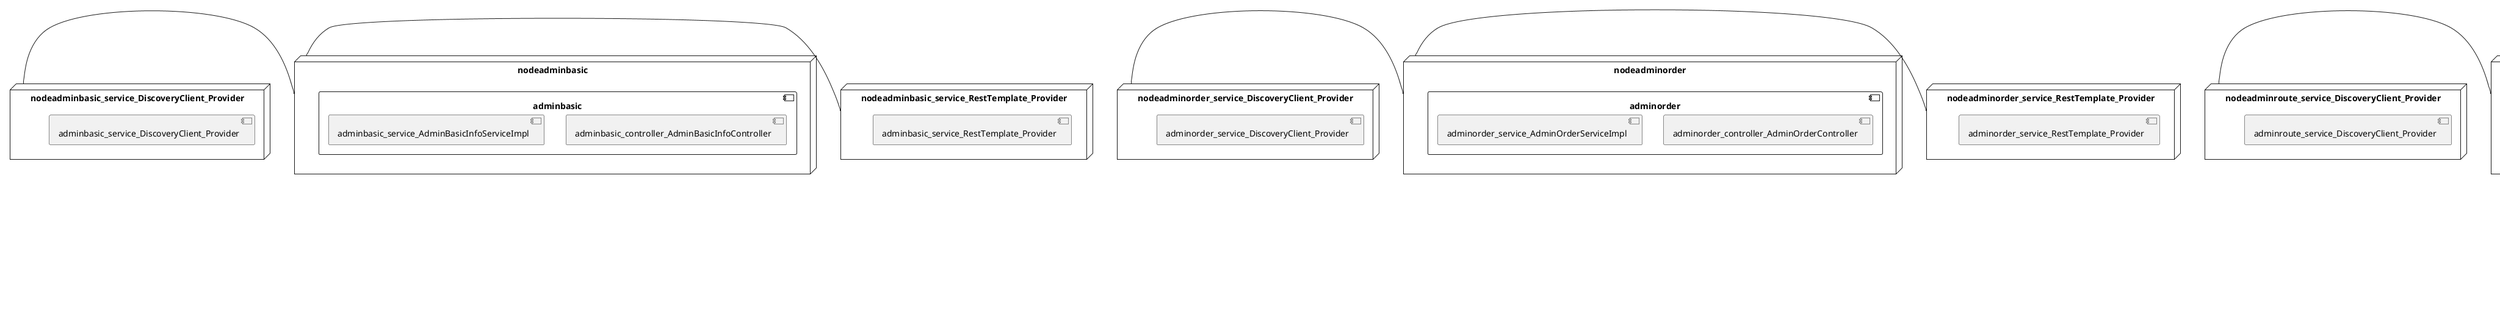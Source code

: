 @startuml
skinparam fixCircleLabelOverlapping true
skinparam componentStyle uml2
node nodeadminbasic {
component adminbasic {
[adminbasic_controller_AdminBasicInfoController] [[fudanselab-train-ticket.system#_6soNoFa-Ee-XDMjqeaR_3g]]
[adminbasic_service_AdminBasicInfoServiceImpl] [[fudanselab-train-ticket.system#_6soNoFa-Ee-XDMjqeaR_3g]]
}
}
node nodeadminorder {
component adminorder {
[adminorder_controller_AdminOrderController] [[fudanselab-train-ticket.system#_6soNoFa-Ee-XDMjqeaR_3g]]
[adminorder_service_AdminOrderServiceImpl] [[fudanselab-train-ticket.system#_6soNoFa-Ee-XDMjqeaR_3g]]
}
}
node nodeadminroute {
component adminroute {
[adminroute_controller_AdminRouteController] [[fudanselab-train-ticket.system#_6soNoFa-Ee-XDMjqeaR_3g]]
[adminroute_service_AdminRouteServiceImpl] [[fudanselab-train-ticket.system#_6soNoFa-Ee-XDMjqeaR_3g]]
}
}
node nodeadmintravel {
component admintravel {
[admintravel_controller_AdminTravelController] [[fudanselab-train-ticket.system#_6soNoFa-Ee-XDMjqeaR_3g]]
[admintravel_service_AdminTravelServiceImpl] [[fudanselab-train-ticket.system#_6soNoFa-Ee-XDMjqeaR_3g]]
}
}
node nodeadminuser {
component adminuser {
[adminuser_controller_AdminUserController] [[fudanselab-train-ticket.system#_6soNoFa-Ee-XDMjqeaR_3g]]
[adminuser_service_AdminUserServiceImpl] [[fudanselab-train-ticket.system#_6soNoFa-Ee-XDMjqeaR_3g]]
}
}
node nodeassurance {
component assurance {
[assurance_controller_AssuranceController] [[fudanselab-train-ticket.system#_6soNoFa-Ee-XDMjqeaR_3g]]
[assurance_repository_AssuranceRepository] [[fudanselab-train-ticket.system#_6soNoFa-Ee-XDMjqeaR_3g]]
[assurance_service_AssuranceServiceImpl] [[fudanselab-train-ticket.system#_6soNoFa-Ee-XDMjqeaR_3g]]
}
}
node nodeauth {
component auth {
[auth_controller_AuthController] [[fudanselab-train-ticket.system#_6soNoFa-Ee-XDMjqeaR_3g]]
[auth_controller_UserController] [[fudanselab-train-ticket.system#_6soNoFa-Ee-XDMjqeaR_3g]]
[auth_repository_UserRepository] [[fudanselab-train-ticket.system#_6soNoFa-Ee-XDMjqeaR_3g]]
[auth_security_jwt_JWTProvider] [[fudanselab-train-ticket.system#_6soNoFa-Ee-XDMjqeaR_3g]]
[auth_service_impl_TokenServiceImpl] [[fudanselab-train-ticket.system#_6soNoFa-Ee-XDMjqeaR_3g]]
[auth_service_impl_UserServiceImpl] [[fudanselab-train-ticket.system#_6soNoFa-Ee-XDMjqeaR_3g]]
[user_controller_UserController] [[fudanselab-train-ticket.system#_6soNoFa-Ee-XDMjqeaR_3g]]
[user_repository_UserRepository] [[fudanselab-train-ticket.system#_6soNoFa-Ee-XDMjqeaR_3g]]
[user_service_impl_UserServiceImpl] [[fudanselab-train-ticket.system#_6soNoFa-Ee-XDMjqeaR_3g]]
}
}
node nodecancel {
component cancel {
[cancel_controller_CancelController] [[fudanselab-train-ticket.system#_6soNoFa-Ee-XDMjqeaR_3g]]
[cancel_service_CancelServiceImpl] [[fudanselab-train-ticket.system#_6soNoFa-Ee-XDMjqeaR_3g]]
}
}
node nodecom_trainticket {
component com_trainticket {
[com_trainticket_controller_PaymentController] [[fudanselab-train-ticket.system#_6soNoFa-Ee-XDMjqeaR_3g]]
[com_trainticket_repository_AddMoneyRepository] [[fudanselab-train-ticket.system#_6soNoFa-Ee-XDMjqeaR_3g]]
[com_trainticket_repository_PaymentRepository] [[fudanselab-train-ticket.system#_6soNoFa-Ee-XDMjqeaR_3g]]
[com_trainticket_service_PaymentServiceImpl] [[fudanselab-train-ticket.system#_6soNoFa-Ee-XDMjqeaR_3g]]
}
}
node nodeconfig {
component config {
[config_controller_ConfigController] [[fudanselab-train-ticket.system#_6soNoFa-Ee-XDMjqeaR_3g]]
[config_repository_ConfigRepository] [[fudanselab-train-ticket.system#_6soNoFa-Ee-XDMjqeaR_3g]]
[config_service_ConfigServiceImpl] [[fudanselab-train-ticket.system#_6soNoFa-Ee-XDMjqeaR_3g]]
}
}
node nodeconsign {
component consign {
[consign_controller_ConsignController] [[fudanselab-train-ticket.system#_6soNoFa-Ee-XDMjqeaR_3g]]
[consign_repository_ConsignRepository] [[fudanselab-train-ticket.system#_6soNoFa-Ee-XDMjqeaR_3g]]
[consign_service_ConsignServiceImpl] [[fudanselab-train-ticket.system#_6soNoFa-Ee-XDMjqeaR_3g]]
}
}
node nodeconsignprice {
component consignprice {
[consignprice_controller_ConsignPriceController] [[fudanselab-train-ticket.system#_6soNoFa-Ee-XDMjqeaR_3g]]
[consignprice_repository_ConsignPriceConfigRepository] [[fudanselab-train-ticket.system#_6soNoFa-Ee-XDMjqeaR_3g]]
[consignprice_service_ConsignPriceServiceImpl] [[fudanselab-train-ticket.system#_6soNoFa-Ee-XDMjqeaR_3g]]
}
}
node nodecontacts {
component contacts {
[contacts_controller_ContactsController] [[fudanselab-train-ticket.system#_6soNoFa-Ee-XDMjqeaR_3g]]
[contacts_repository_ContactsRepository] [[fudanselab-train-ticket.system#_6soNoFa-Ee-XDMjqeaR_3g]]
[contacts_service_ContactsServiceImpl] [[fudanselab-train-ticket.system#_6soNoFa-Ee-XDMjqeaR_3g]]
}
}
node nodeexecute {
component execute {
[execute_controller_ExecuteControlller] [[fudanselab-train-ticket.system#_6soNoFa-Ee-XDMjqeaR_3g]]
[execute_serivce_ExecuteServiceImpl] [[fudanselab-train-ticket.system#_6soNoFa-Ee-XDMjqeaR_3g]]
}
}
node nodefdse_microservice {
component fdse_microservice {
[fdse_microservice_controller_StationController] [[fudanselab-train-ticket.system#_6soNoFa-Ee-XDMjqeaR_3g]]
[fdse_microservice_repository_StationRepository] [[fudanselab-train-ticket.system#_6soNoFa-Ee-XDMjqeaR_3g]]
[fdse_microservice_service_StationServiceImpl] [[fudanselab-train-ticket.system#_6soNoFa-Ee-XDMjqeaR_3g]]
}
}
node nodefdse_microservice_2 {
component fdse_microservice_2 {
[fdse_microservice_controller_BasicController] [[fudanselab-train-ticket.system#_6soNoFa-Ee-XDMjqeaR_3g]]
[fdse_microservice_service_BasicServiceImpl] [[fudanselab-train-ticket.system#_6soNoFa-Ee-XDMjqeaR_3g]]
}
}
node nodefood {
component food {
[food_controller_StationFoodController] [[fudanselab-train-ticket.system#_6soNoFa-Ee-XDMjqeaR_3g]]
[food_repository_StationFoodRepository] [[fudanselab-train-ticket.system#_6soNoFa-Ee-XDMjqeaR_3g]]
[food_service_StationFoodServiceImpl] [[fudanselab-train-ticket.system#_6soNoFa-Ee-XDMjqeaR_3g]]
}
}
node nodefood_delivery {
component food_delivery {
[food_delivery_controller_FoodDeliveryController] [[fudanselab-train-ticket.system#_6soNoFa-Ee-XDMjqeaR_3g]]
[food_delivery_repository_FoodDeliveryOrderRepository] [[fudanselab-train-ticket.system#_6soNoFa-Ee-XDMjqeaR_3g]]
[food_delivery_service_FoodDeliveryServiceImpl] [[fudanselab-train-ticket.system#_6soNoFa-Ee-XDMjqeaR_3g]]
}
}
node nodefoodsearch {
component foodsearch {
[foodsearch_controller_FoodController] [[fudanselab-train-ticket.system#_6soNoFa-Ee-XDMjqeaR_3g]]
[foodsearch_mq_RabbitSend] [[fudanselab-train-ticket.system#_6soNoFa-Ee-XDMjqeaR_3g]]
[foodsearch_repository_FoodOrderRepository] [[fudanselab-train-ticket.system#_6soNoFa-Ee-XDMjqeaR_3g]]
[foodsearch_service_FoodServiceImpl] [[fudanselab-train-ticket.system#_6soNoFa-Ee-XDMjqeaR_3g]]
}
}
node nodeinside_payment {
component inside_payment {
[inside_payment_controller_InsidePaymentController] [[fudanselab-train-ticket.system#_6soNoFa-Ee-XDMjqeaR_3g]]
[inside_payment_repository_AddMoneyRepository] [[fudanselab-train-ticket.system#_6soNoFa-Ee-XDMjqeaR_3g]]
[inside_payment_repository_PaymentRepository] [[fudanselab-train-ticket.system#_6soNoFa-Ee-XDMjqeaR_3g]]
[inside_payment_service_InsidePaymentServiceImpl] [[fudanselab-train-ticket.system#_6soNoFa-Ee-XDMjqeaR_3g]]
}
}
node nodenotification {
component notification {
[notification_controller_NotificationController] [[fudanselab-train-ticket.system#_6soNoFa-Ee-XDMjqeaR_3g]]
[notification_mq_RabbitSend] [[fudanselab-train-ticket.system#_6soNoFa-Ee-XDMjqeaR_3g]]
[notification_service_MailService] [[fudanselab-train-ticket.system#_6soNoFa-Ee-XDMjqeaR_3g]]
[notification_service_NotificationServiceImpl] [[fudanselab-train-ticket.system#_6soNoFa-Ee-XDMjqeaR_3g]]
}
}
node nodeorder {
component order {
[order_controller_OrderController] [[fudanselab-train-ticket.system#_6soNoFa-Ee-XDMjqeaR_3g]]
[order_repository_OrderRepository] [[fudanselab-train-ticket.system#_6soNoFa-Ee-XDMjqeaR_3g]]
[order_service_OrderServiceImpl] [[fudanselab-train-ticket.system#_6soNoFa-Ee-XDMjqeaR_3g]]
}
}
node nodeother {
component other {
[other_controller_OrderOtherController] [[fudanselab-train-ticket.system#_6soNoFa-Ee-XDMjqeaR_3g]]
[other_repository_OrderOtherRepository] [[fudanselab-train-ticket.system#_6soNoFa-Ee-XDMjqeaR_3g]]
[other_service_OrderOtherServiceImpl] [[fudanselab-train-ticket.system#_6soNoFa-Ee-XDMjqeaR_3g]]
}
}
node nodeplan {
component plan {
[plan_controller_RoutePlanController] [[fudanselab-train-ticket.system#_6soNoFa-Ee-XDMjqeaR_3g]]
[plan_service_RoutePlanServiceImpl] [[fudanselab-train-ticket.system#_6soNoFa-Ee-XDMjqeaR_3g]]
}
}
node nodepreserve {
component preserve {
[preserve_controller_PreserveController] [[fudanselab-train-ticket.system#_6soNoFa-Ee-XDMjqeaR_3g]]
[preserve_mq_RabbitSend] [[fudanselab-train-ticket.system#_6soNoFa-Ee-XDMjqeaR_3g]]
[preserve_service_PreserveServiceImpl] [[fudanselab-train-ticket.system#_6soNoFa-Ee-XDMjqeaR_3g]]
}
}
node nodepreserveOther {
component preserveOther {
[preserveOther_controller_PreserveOtherController] [[fudanselab-train-ticket.system#_6soNoFa-Ee-XDMjqeaR_3g]]
[preserveOther_mq_RabbitSend] [[fudanselab-train-ticket.system#_6soNoFa-Ee-XDMjqeaR_3g]]
[preserveOther_service_PreserveOtherServiceImpl] [[fudanselab-train-ticket.system#_6soNoFa-Ee-XDMjqeaR_3g]]
}
}
node nodeprice {
component price {
[price_controller_PriceController] [[fudanselab-train-ticket.system#_6soNoFa-Ee-XDMjqeaR_3g]]
[price_repository_PriceConfigRepository] [[fudanselab-train-ticket.system#_6soNoFa-Ee-XDMjqeaR_3g]]
[price_service_PriceServiceImpl] [[fudanselab-train-ticket.system#_6soNoFa-Ee-XDMjqeaR_3g]]
}
}
node noderebook {
component rebook {
[rebook_controller_RebookController] [[fudanselab-train-ticket.system#_6soNoFa-Ee-XDMjqeaR_3g]]
[rebook_service_RebookServiceImpl] [[fudanselab-train-ticket.system#_6soNoFa-Ee-XDMjqeaR_3g]]
}
}
node noderoute {
component route {
[route_controller_RouteController] [[fudanselab-train-ticket.system#_6soNoFa-Ee-XDMjqeaR_3g]]
[route_repository_RouteRepository] [[fudanselab-train-ticket.system#_6soNoFa-Ee-XDMjqeaR_3g]]
[route_service_RouteServiceImpl] [[fudanselab-train-ticket.system#_6soNoFa-Ee-XDMjqeaR_3g]]
}
}
node nodeseat {
component seat {
[seat_controller_SeatController] [[fudanselab-train-ticket.system#_6soNoFa-Ee-XDMjqeaR_3g]]
[seat_service_SeatServiceImpl] [[fudanselab-train-ticket.system#_6soNoFa-Ee-XDMjqeaR_3g]]
}
}
node nodesecurity {
component security {
[security_controller_SecurityController] [[fudanselab-train-ticket.system#_6soNoFa-Ee-XDMjqeaR_3g]]
[security_repository_SecurityRepository] [[fudanselab-train-ticket.system#_6soNoFa-Ee-XDMjqeaR_3g]]
[security_service_SecurityServiceImpl] [[fudanselab-train-ticket.system#_6soNoFa-Ee-XDMjqeaR_3g]]
}
}
node nodetrain {
component train {
[train_controller_TrainController] [[fudanselab-train-ticket.system#_6soNoFa-Ee-XDMjqeaR_3g]]
[train_repository_TrainTypeRepository] [[fudanselab-train-ticket.system#_6soNoFa-Ee-XDMjqeaR_3g]]
[train_service_TrainServiceImpl] [[fudanselab-train-ticket.system#_6soNoFa-Ee-XDMjqeaR_3g]]
}
}
node nodetrainFood {
component trainFood {
[trainFood_controller_TrainFoodController] [[fudanselab-train-ticket.system#_6soNoFa-Ee-XDMjqeaR_3g]]
[trainFood_repository_TrainFoodRepository] [[fudanselab-train-ticket.system#_6soNoFa-Ee-XDMjqeaR_3g]]
[trainFood_service_TrainFoodServiceImpl] [[fudanselab-train-ticket.system#_6soNoFa-Ee-XDMjqeaR_3g]]
}
}
node nodetravel2 {
component travel2 {
[travel2_controller_Travel2Controller] [[fudanselab-train-ticket.system#_6soNoFa-Ee-XDMjqeaR_3g]]
[travel2_repository_TripRepository] [[fudanselab-train-ticket.system#_6soNoFa-Ee-XDMjqeaR_3g]]
[travel2_service_TravelServiceImpl] [[fudanselab-train-ticket.system#_6soNoFa-Ee-XDMjqeaR_3g]]
[travel_controller_TravelController] [[fudanselab-train-ticket.system#_6soNoFa-Ee-XDMjqeaR_3g]]
[travel_repository_TripRepository] [[fudanselab-train-ticket.system#_6soNoFa-Ee-XDMjqeaR_3g]]
[travel_service_TravelServiceImpl] [[fudanselab-train-ticket.system#_6soNoFa-Ee-XDMjqeaR_3g]]
}
}
node nodetravelplan {
component travelplan {
[travelplan_controller_TravelPlanController] [[fudanselab-train-ticket.system#_6soNoFa-Ee-XDMjqeaR_3g]]
[travelplan_service_TravelPlanServiceImpl] [[fudanselab-train-ticket.system#_6soNoFa-Ee-XDMjqeaR_3g]]
}
}
node nodeverifycode {
component verifycode {
[verifycode_controller_VerifyCodeController] [[fudanselab-train-ticket.system#_6soNoFa-Ee-XDMjqeaR_3g]]
[verifycode_service_impl_VerifyCodeServiceImpl] [[fudanselab-train-ticket.system#_6soNoFa-Ee-XDMjqeaR_3g]]
}
}
node nodewaitorder {
component waitorder {
[waitorder_controller_WaitListOrderController] [[fudanselab-train-ticket.system#_6soNoFa-Ee-XDMjqeaR_3g]]
[waitorder_repository_WaitListOrderRepository] [[fudanselab-train-ticket.system#_6soNoFa-Ee-XDMjqeaR_3g]]
[waitorder_service_Impl_WaitListOrderServiceImpl] [[fudanselab-train-ticket.system#_6soNoFa-Ee-XDMjqeaR_3g]]
}
}
node nodeadminbasic_service_DiscoveryClient_Provider {
[adminbasic_service_DiscoveryClient_Provider] [[fudanselab-train-ticket.system#_6soNoFa-Ee-XDMjqeaR_3g]]
}
node nodeadminbasic_service_RestTemplate_Provider {
[adminbasic_service_RestTemplate_Provider] [[fudanselab-train-ticket.system#_6soNoFa-Ee-XDMjqeaR_3g]]
}
node nodeadminorder_service_DiscoveryClient_Provider {
[adminorder_service_DiscoveryClient_Provider] [[fudanselab-train-ticket.system#_6soNoFa-Ee-XDMjqeaR_3g]]
}
node nodeadminorder_service_RestTemplate_Provider {
[adminorder_service_RestTemplate_Provider] [[fudanselab-train-ticket.system#_6soNoFa-Ee-XDMjqeaR_3g]]
}
node nodeadminroute_service_DiscoveryClient_Provider {
[adminroute_service_DiscoveryClient_Provider] [[fudanselab-train-ticket.system#_6soNoFa-Ee-XDMjqeaR_3g]]
}
node nodeadminroute_service_RestTemplate_Provider {
[adminroute_service_RestTemplate_Provider] [[fudanselab-train-ticket.system#_6soNoFa-Ee-XDMjqeaR_3g]]
}
node nodeadmintravel_service_DiscoveryClient_Provider {
[admintravel_service_DiscoveryClient_Provider] [[fudanselab-train-ticket.system#_6soNoFa-Ee-XDMjqeaR_3g]]
}
node nodeadmintravel_service_RestTemplate_Provider {
[admintravel_service_RestTemplate_Provider] [[fudanselab-train-ticket.system#_6soNoFa-Ee-XDMjqeaR_3g]]
}
node nodeadminuser_service_DiscoveryClient_Provider {
[adminuser_service_DiscoveryClient_Provider] [[fudanselab-train-ticket.system#_6soNoFa-Ee-XDMjqeaR_3g]]
}
node nodeadminuser_service_RestTemplate_Provider {
[adminuser_service_RestTemplate_Provider] [[fudanselab-train-ticket.system#_6soNoFa-Ee-XDMjqeaR_3g]]
}
node nodeauth_service_impl_AuthenticationManager_Provider {
[auth_service_impl_AuthenticationManager_Provider] [[fudanselab-train-ticket.system#_6soNoFa-Ee-XDMjqeaR_3g]]
}
node nodeauth_service_impl_DiscoveryClient_Provider {
[auth_service_impl_DiscoveryClient_Provider] [[fudanselab-train-ticket.system#_6soNoFa-Ee-XDMjqeaR_3g]]
}
node nodeauth_service_impl_PasswordEncoder_Provider {
[auth_service_impl_PasswordEncoder_Provider] [[fudanselab-train-ticket.system#_6soNoFa-Ee-XDMjqeaR_3g]]
}
node nodeauth_service_impl_RestTemplate_Provider {
[auth_service_impl_RestTemplate_Provider] [[fudanselab-train-ticket.system#_6soNoFa-Ee-XDMjqeaR_3g]]
}
node nodecancel_service_DiscoveryClient_Provider {
[cancel_service_DiscoveryClient_Provider] [[fudanselab-train-ticket.system#_6soNoFa-Ee-XDMjqeaR_3g]]
}
node nodecancel_service_RestTemplate_Provider {
[cancel_service_RestTemplate_Provider] [[fudanselab-train-ticket.system#_6soNoFa-Ee-XDMjqeaR_3g]]
}
node nodeconsign_service_DiscoveryClient_Provider {
[consign_service_DiscoveryClient_Provider] [[fudanselab-train-ticket.system#_6soNoFa-Ee-XDMjqeaR_3g]]
}
node nodeconsign_service_RestTemplate_Provider {
[consign_service_RestTemplate_Provider] [[fudanselab-train-ticket.system#_6soNoFa-Ee-XDMjqeaR_3g]]
}
node nodeexecute_serivce_DiscoveryClient_Provider {
[execute_serivce_DiscoveryClient_Provider] [[fudanselab-train-ticket.system#_6soNoFa-Ee-XDMjqeaR_3g]]
}
node nodeexecute_serivce_RestTemplate_Provider {
[execute_serivce_RestTemplate_Provider] [[fudanselab-train-ticket.system#_6soNoFa-Ee-XDMjqeaR_3g]]
}
node nodefdse_microservice_service_DiscoveryClient_Provider {
[fdse_microservice_service_DiscoveryClient_Provider] [[fudanselab-train-ticket.system#_6soNoFa-Ee-XDMjqeaR_3g]]
}
node nodefdse_microservice_service_RestTemplate_Provider {
[fdse_microservice_service_RestTemplate_Provider] [[fudanselab-train-ticket.system#_6soNoFa-Ee-XDMjqeaR_3g]]
}
node nodefood_delivery_service_DiscoveryClient_Provider {
[food_delivery_service_DiscoveryClient_Provider] [[fudanselab-train-ticket.system#_6soNoFa-Ee-XDMjqeaR_3g]]
}
node nodefood_delivery_service_RestTemplate_Provider {
[food_delivery_service_RestTemplate_Provider] [[fudanselab-train-ticket.system#_6soNoFa-Ee-XDMjqeaR_3g]]
}
node nodefoodsearch_service_DiscoveryClient_Provider {
[foodsearch_service_DiscoveryClient_Provider] [[fudanselab-train-ticket.system#_6soNoFa-Ee-XDMjqeaR_3g]]
}
node nodefoodsearch_service_RestTemplate_Provider {
[foodsearch_service_RestTemplate_Provider] [[fudanselab-train-ticket.system#_6soNoFa-Ee-XDMjqeaR_3g]]
}
node nodeinside_payment_service_RestTemplate_Provider {
[inside_payment_service_RestTemplate_Provider] [[fudanselab-train-ticket.system#_6soNoFa-Ee-XDMjqeaR_3g]]
}
node nodenotification_service_Configuration_Provider {
[notification_service_Configuration_Provider] [[fudanselab-train-ticket.system#_6soNoFa-Ee-XDMjqeaR_3g]]
}
node nodenotification_service_JavaMailSender_2_Provider {
[notification_service_JavaMailSender_2_Provider] [[fudanselab-train-ticket.system#_6soNoFa-Ee-XDMjqeaR_3g]]
}
node nodenotification_service_JavaMailSender_Provider {
[notification_service_JavaMailSender_Provider] [[fudanselab-train-ticket.system#_6soNoFa-Ee-XDMjqeaR_3g]]
}
node nodeorder_service_DiscoveryClient_Provider {
[order_service_DiscoveryClient_Provider] [[fudanselab-train-ticket.system#_6soNoFa-Ee-XDMjqeaR_3g]]
}
node nodeorder_service_RestTemplate_Provider {
[order_service_RestTemplate_Provider] [[fudanselab-train-ticket.system#_6soNoFa-Ee-XDMjqeaR_3g]]
}
node nodeother_service_DiscoveryClient_Provider {
[other_service_DiscoveryClient_Provider] [[fudanselab-train-ticket.system#_6soNoFa-Ee-XDMjqeaR_3g]]
}
node nodeother_service_RestTemplate_Provider {
[other_service_RestTemplate_Provider] [[fudanselab-train-ticket.system#_6soNoFa-Ee-XDMjqeaR_3g]]
}
node nodeplan_service_DiscoveryClient_Provider {
[plan_service_DiscoveryClient_Provider] [[fudanselab-train-ticket.system#_6soNoFa-Ee-XDMjqeaR_3g]]
}
node nodeplan_service_RestTemplate_Provider {
[plan_service_RestTemplate_Provider] [[fudanselab-train-ticket.system#_6soNoFa-Ee-XDMjqeaR_3g]]
}
node nodepreserveOther_service_DiscoveryClient_Provider {
[preserveOther_service_DiscoveryClient_Provider] [[fudanselab-train-ticket.system#_6soNoFa-Ee-XDMjqeaR_3g]]
}
node nodepreserveOther_service_RestTemplate_Provider {
[preserveOther_service_RestTemplate_Provider] [[fudanselab-train-ticket.system#_6soNoFa-Ee-XDMjqeaR_3g]]
}
node nodepreserve_service_DiscoveryClient_Provider {
[preserve_service_DiscoveryClient_Provider] [[fudanselab-train-ticket.system#_6soNoFa-Ee-XDMjqeaR_3g]]
}
node nodepreserve_service_RestTemplate_Provider {
[preserve_service_RestTemplate_Provider] [[fudanselab-train-ticket.system#_6soNoFa-Ee-XDMjqeaR_3g]]
}
node noderebook_service_DiscoveryClient_Provider {
[rebook_service_DiscoveryClient_Provider] [[fudanselab-train-ticket.system#_6soNoFa-Ee-XDMjqeaR_3g]]
}
node noderebook_service_RestTemplate_Provider {
[rebook_service_RestTemplate_Provider] [[fudanselab-train-ticket.system#_6soNoFa-Ee-XDMjqeaR_3g]]
}
node nodeseat_service_DiscoveryClient_Provider {
[seat_service_DiscoveryClient_Provider] [[fudanselab-train-ticket.system#_6soNoFa-Ee-XDMjqeaR_3g]]
}
node nodeseat_service_RestTemplate_Provider {
[seat_service_RestTemplate_Provider] [[fudanselab-train-ticket.system#_6soNoFa-Ee-XDMjqeaR_3g]]
}
node nodesecurity_service_DiscoveryClient_Provider {
[security_service_DiscoveryClient_Provider] [[fudanselab-train-ticket.system#_6soNoFa-Ee-XDMjqeaR_3g]]
}
node nodesecurity_service_RestTemplate_Provider {
[security_service_RestTemplate_Provider] [[fudanselab-train-ticket.system#_6soNoFa-Ee-XDMjqeaR_3g]]
}
node nodetravel2_service_DiscoveryClient_Provider {
[travel2_service_DiscoveryClient_Provider] [[fudanselab-train-ticket.system#_6soNoFa-Ee-XDMjqeaR_3g]]
}
node nodetravel2_service_RestTemplate_Provider {
[travel2_service_RestTemplate_Provider] [[fudanselab-train-ticket.system#_6soNoFa-Ee-XDMjqeaR_3g]]
}
node nodetravel_service_DiscoveryClient_Provider {
[travel_service_DiscoveryClient_Provider] [[fudanselab-train-ticket.system#_6soNoFa-Ee-XDMjqeaR_3g]]
}
node nodetravel_service_RestTemplate_Provider {
[travel_service_RestTemplate_Provider] [[fudanselab-train-ticket.system#_6soNoFa-Ee-XDMjqeaR_3g]]
}
node nodetravelplan_service_DiscoveryClient_Provider {
[travelplan_service_DiscoveryClient_Provider] [[fudanselab-train-ticket.system#_6soNoFa-Ee-XDMjqeaR_3g]]
}
node nodetravelplan_service_RestTemplate_Provider {
[travelplan_service_RestTemplate_Provider] [[fudanselab-train-ticket.system#_6soNoFa-Ee-XDMjqeaR_3g]]
}
node nodeuser_service_impl_DiscoveryClient_Provider {
[user_service_impl_DiscoveryClient_Provider] [[fudanselab-train-ticket.system#_6soNoFa-Ee-XDMjqeaR_3g]]
}
node nodeuser_service_impl_RestTemplate_Provider {
[user_service_impl_RestTemplate_Provider] [[fudanselab-train-ticket.system#_6soNoFa-Ee-XDMjqeaR_3g]]
}
node nodewaitorder_service_Impl_DiscoveryClient_Provider {
[waitorder_service_Impl_DiscoveryClient_Provider] [[fudanselab-train-ticket.system#_6soNoFa-Ee-XDMjqeaR_3g]]
}
node nodewaitorder_service_Impl_RestTemplate_Provider {
[waitorder_service_Impl_RestTemplate_Provider] [[fudanselab-train-ticket.system#_6soNoFa-Ee-XDMjqeaR_3g]]
}
[nodeadminbasic_service_DiscoveryClient_Provider] - [nodeadminbasic]
[nodeadminbasic_service_RestTemplate_Provider] - [nodeadminbasic]
[nodeadminorder_service_DiscoveryClient_Provider] - [nodeadminorder]
[nodeadminorder_service_RestTemplate_Provider] - [nodeadminorder]
[nodeadminroute_service_DiscoveryClient_Provider] - [nodeadminroute]
[nodeadminroute_service_RestTemplate_Provider] - [nodeadminroute]
[nodeadmintravel_service_DiscoveryClient_Provider] - [nodeadmintravel]
[nodeadmintravel_service_RestTemplate_Provider] - [nodeadmintravel]
[nodeadminuser_service_DiscoveryClient_Provider] - [nodeadminuser]
[nodeadminuser_service_RestTemplate_Provider] - [nodeadminuser]
[nodeauth_service_impl_AuthenticationManager_Provider] - [nodeauth]
[nodeauth_service_impl_DiscoveryClient_Provider] - [nodeauth]
[nodeauth_service_impl_PasswordEncoder_Provider] - [nodeauth]
[nodeauth_service_impl_RestTemplate_Provider] - [nodeauth]
[nodecancel_service_DiscoveryClient_Provider] - [nodecancel]
[nodecancel_service_RestTemplate_Provider] - [nodecancel]
[nodeconsign_service_DiscoveryClient_Provider] - [nodeconsign]
[nodeconsign_service_RestTemplate_Provider] - [nodeconsign]
[nodeexecute_serivce_DiscoveryClient_Provider] - [nodeexecute]
[nodeexecute_serivce_RestTemplate_Provider] - [nodeexecute]
[nodefdse_microservice_service_DiscoveryClient_Provider] - [nodefdse_microservice_2]
[nodefdse_microservice_service_RestTemplate_Provider] - [nodefdse_microservice_2]
[nodefood_delivery_service_DiscoveryClient_Provider] - [nodefood_delivery]
[nodefood_delivery_service_RestTemplate_Provider] - [nodefood_delivery]
[nodefoodsearch_service_DiscoveryClient_Provider] - [nodefoodsearch]
[nodefoodsearch_service_RestTemplate_Provider] - [nodefoodsearch]
[nodeinside_payment_service_RestTemplate_Provider] - [nodeinside_payment]
[nodenotification_service_Configuration_Provider] - [nodenotification]
[nodenotification_service_JavaMailSender_2_Provider] - [nodenotification]
[nodenotification_service_JavaMailSender_Provider] - [nodenotification]
[nodeorder_service_DiscoveryClient_Provider] - [nodeorder]
[nodeorder_service_RestTemplate_Provider] - [nodeorder]
[nodeother_service_DiscoveryClient_Provider] - [nodeother]
[nodeother_service_RestTemplate_Provider] - [nodeother]
[nodeplan_service_DiscoveryClient_Provider] - [nodeplan]
[nodeplan_service_RestTemplate_Provider] - [nodeplan]
[nodepreserveOther_service_DiscoveryClient_Provider] - [nodepreserveOther]
[nodepreserveOther_service_RestTemplate_Provider] - [nodepreserveOther]
[nodepreserve_service_DiscoveryClient_Provider] - [nodepreserve]
[nodepreserve_service_RestTemplate_Provider] - [nodepreserve]
[noderebook_service_DiscoveryClient_Provider] - [noderebook]
[noderebook_service_RestTemplate_Provider] - [noderebook]
[nodeseat_service_DiscoveryClient_Provider] - [nodeseat]
[nodeseat_service_RestTemplate_Provider] - [nodeseat]
[nodesecurity_service_DiscoveryClient_Provider] - [nodesecurity]
[nodesecurity_service_RestTemplate_Provider] - [nodesecurity]
[nodetravel2_service_DiscoveryClient_Provider] - [nodetravel2]
[nodetravel2_service_RestTemplate_Provider] - [nodetravel2]
[nodetravel_service_DiscoveryClient_Provider] - [nodetravel2]
[nodetravel_service_RestTemplate_Provider] - [nodetravel2]
[nodetravelplan_service_DiscoveryClient_Provider] - [nodetravelplan]
[nodetravelplan_service_RestTemplate_Provider] - [nodetravelplan]
[nodeuser_service_impl_DiscoveryClient_Provider] - [nodeauth]
[nodeuser_service_impl_RestTemplate_Provider] - [nodeauth]
[nodewaitorder_service_Impl_DiscoveryClient_Provider] - [nodewaitorder]
[nodewaitorder_service_Impl_RestTemplate_Provider] - [nodewaitorder]

@enduml
